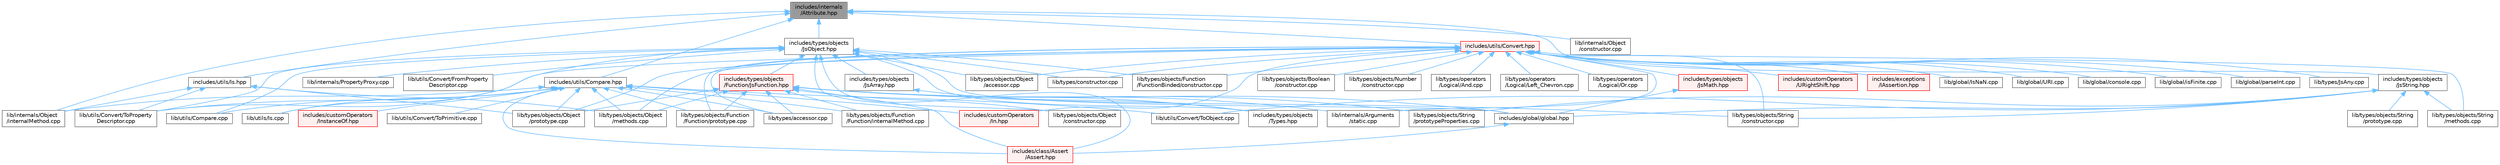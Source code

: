 digraph "includes/internals/Attribute.hpp"
{
 // LATEX_PDF_SIZE
  bgcolor="transparent";
  edge [fontname=Helvetica,fontsize=10,labelfontname=Helvetica,labelfontsize=10];
  node [fontname=Helvetica,fontsize=10,shape=box,height=0.2,width=0.4];
  Node1 [id="Node000001",label="includes/internals\l/Attribute.hpp",height=0.2,width=0.4,color="gray40", fillcolor="grey60", style="filled", fontcolor="black",tooltip=" "];
  Node1 -> Node2 [id="edge1_Node000001_Node000002",dir="back",color="steelblue1",style="solid",tooltip=" "];
  Node2 [id="Node000002",label="includes/types/objects\l/JsObject.hpp",height=0.2,width=0.4,color="grey40", fillcolor="white", style="filled",URL="$JsObject_8hpp.html",tooltip=" "];
  Node2 -> Node3 [id="edge2_Node000002_Node000003",dir="back",color="steelblue1",style="solid",tooltip=" "];
  Node3 [id="Node000003",label="includes/class/Assert\l/Assert.hpp",height=0.2,width=0.4,color="red", fillcolor="#FFF0F0", style="filled",URL="$Assert_8hpp.html",tooltip=" "];
  Node2 -> Node5 [id="edge3_Node000002_Node000005",dir="back",color="steelblue1",style="solid",tooltip=" "];
  Node5 [id="Node000005",label="includes/global/global.hpp",height=0.2,width=0.4,color="grey40", fillcolor="white", style="filled",URL="$global_8hpp.html",tooltip=" "];
  Node5 -> Node3 [id="edge4_Node000005_Node000003",dir="back",color="steelblue1",style="solid",tooltip=" "];
  Node2 -> Node6 [id="edge5_Node000002_Node000006",dir="back",color="steelblue1",style="solid",tooltip=" "];
  Node6 [id="Node000006",label="includes/types/objects\l/Function/JsFunction.hpp",height=0.2,width=0.4,color="red", fillcolor="#FFF0F0", style="filled",URL="$Function_2JsFunction_8hpp.html",tooltip=" "];
  Node6 -> Node3 [id="edge6_Node000006_Node000003",dir="back",color="steelblue1",style="solid",tooltip=" "];
  Node6 -> Node5 [id="edge7_Node000006_Node000005",dir="back",color="steelblue1",style="solid",tooltip=" "];
  Node6 -> Node8 [id="edge8_Node000006_Node000008",dir="back",color="steelblue1",style="solid",tooltip=" "];
  Node8 [id="Node000008",label="includes/types/objects\l/Types.hpp",height=0.2,width=0.4,color="grey40", fillcolor="white", style="filled",URL="$objects_2Types_8hpp.html",tooltip=" "];
  Node6 -> Node12 [id="edge9_Node000006_Node000012",dir="back",color="steelblue1",style="solid",tooltip=" "];
  Node12 [id="Node000012",label="lib/internals/Arguments\l/static.cpp",height=0.2,width=0.4,color="grey40", fillcolor="white", style="filled",URL="$internals_2Arguments_2static_8cpp.html",tooltip=" "];
  Node6 -> Node13 [id="edge10_Node000006_Node000013",dir="back",color="steelblue1",style="solid",tooltip=" "];
  Node13 [id="Node000013",label="lib/types/accessor.cpp",height=0.2,width=0.4,color="grey40", fillcolor="white", style="filled",URL="$types_2accessor_8cpp.html",tooltip=" "];
  Node6 -> Node17 [id="edge11_Node000006_Node000017",dir="back",color="steelblue1",style="solid",tooltip=" "];
  Node17 [id="Node000017",label="lib/types/objects/Function\l/Function/internalMethod.cpp",height=0.2,width=0.4,color="grey40", fillcolor="white", style="filled",URL="$types_2objects_2Function_2Function_2internalMethod_8cpp.html",tooltip=" "];
  Node6 -> Node9 [id="edge12_Node000006_Node000009",dir="back",color="steelblue1",style="solid",tooltip=" "];
  Node9 [id="Node000009",label="lib/types/objects/Function\l/Function/prototype.cpp",height=0.2,width=0.4,color="grey40", fillcolor="white", style="filled",URL="$Function_2Function_2prototype_8cpp.html",tooltip=" "];
  Node6 -> Node20 [id="edge13_Node000006_Node000020",dir="back",color="steelblue1",style="solid",tooltip=" "];
  Node20 [id="Node000020",label="lib/types/objects/Object\l/constructor.cpp",height=0.2,width=0.4,color="grey40", fillcolor="white", style="filled",URL="$types_2objects_2Object_2constructor_8cpp.html",tooltip=" "];
  Node6 -> Node21 [id="edge14_Node000006_Node000021",dir="back",color="steelblue1",style="solid",tooltip=" "];
  Node21 [id="Node000021",label="lib/types/objects/Object\l/methods.cpp",height=0.2,width=0.4,color="grey40", fillcolor="white", style="filled",URL="$Object_2methods_8cpp.html",tooltip=" "];
  Node6 -> Node22 [id="edge15_Node000006_Node000022",dir="back",color="steelblue1",style="solid",tooltip=" "];
  Node22 [id="Node000022",label="lib/types/objects/Object\l/prototype.cpp",height=0.2,width=0.4,color="grey40", fillcolor="white", style="filled",URL="$Object_2prototype_8cpp.html",tooltip=" "];
  Node6 -> Node24 [id="edge16_Node000006_Node000024",dir="back",color="steelblue1",style="solid",tooltip=" "];
  Node24 [id="Node000024",label="lib/types/objects/String\l/constructor.cpp",height=0.2,width=0.4,color="grey40", fillcolor="white", style="filled",URL="$types_2objects_2String_2constructor_8cpp.html",tooltip=" "];
  Node6 -> Node25 [id="edge17_Node000006_Node000025",dir="back",color="steelblue1",style="solid",tooltip=" "];
  Node25 [id="Node000025",label="lib/types/objects/String\l/prototypeProperties.cpp",height=0.2,width=0.4,color="grey40", fillcolor="white", style="filled",URL="$String_2prototypeProperties_8cpp.html",tooltip=" "];
  Node2 -> Node26 [id="edge18_Node000002_Node000026",dir="back",color="steelblue1",style="solid",tooltip=" "];
  Node26 [id="Node000026",label="includes/types/objects\l/JsArray.hpp",height=0.2,width=0.4,color="grey40", fillcolor="white", style="filled",URL="$JsArray_8hpp.html",tooltip=" "];
  Node26 -> Node8 [id="edge19_Node000026_Node000008",dir="back",color="steelblue1",style="solid",tooltip=" "];
  Node2 -> Node8 [id="edge20_Node000002_Node000008",dir="back",color="steelblue1",style="solid",tooltip=" "];
  Node2 -> Node27 [id="edge21_Node000002_Node000027",dir="back",color="steelblue1",style="solid",tooltip=" "];
  Node27 [id="Node000027",label="lib/internals/PropertyProxy.cpp",height=0.2,width=0.4,color="grey40", fillcolor="white", style="filled",URL="$PropertyProxy_8cpp.html",tooltip=" "];
  Node2 -> Node28 [id="edge22_Node000002_Node000028",dir="back",color="steelblue1",style="solid",tooltip=" "];
  Node28 [id="Node000028",label="lib/types/constructor.cpp",height=0.2,width=0.4,color="grey40", fillcolor="white", style="filled",URL="$types_2constructor_8cpp.html",tooltip=" "];
  Node2 -> Node10 [id="edge23_Node000002_Node000010",dir="back",color="steelblue1",style="solid",tooltip=" "];
  Node10 [id="Node000010",label="lib/types/objects/Function\l/FunctionBinded/constructor.cpp",height=0.2,width=0.4,color="grey40", fillcolor="white", style="filled",URL="$types_2objects_2Function_2FunctionBinded_2constructor_8cpp.html",tooltip=" "];
  Node2 -> Node29 [id="edge24_Node000002_Node000029",dir="back",color="steelblue1",style="solid",tooltip=" "];
  Node29 [id="Node000029",label="lib/types/objects/Object\l/accessor.cpp",height=0.2,width=0.4,color="grey40", fillcolor="white", style="filled",URL="$types_2objects_2Object_2accessor_8cpp.html",tooltip=" "];
  Node2 -> Node20 [id="edge25_Node000002_Node000020",dir="back",color="steelblue1",style="solid",tooltip=" "];
  Node2 -> Node30 [id="edge26_Node000002_Node000030",dir="back",color="steelblue1",style="solid",tooltip=" "];
  Node30 [id="Node000030",label="lib/utils/Compare.cpp",height=0.2,width=0.4,color="grey40", fillcolor="white", style="filled",URL="$Compare_8cpp.html",tooltip=" "];
  Node2 -> Node31 [id="edge27_Node000002_Node000031",dir="back",color="steelblue1",style="solid",tooltip=" "];
  Node31 [id="Node000031",label="lib/utils/Convert/FromProperty\lDescriptor.cpp",height=0.2,width=0.4,color="grey40", fillcolor="white", style="filled",URL="$FromPropertyDescriptor_8cpp.html",tooltip=" "];
  Node2 -> Node32 [id="edge28_Node000002_Node000032",dir="back",color="steelblue1",style="solid",tooltip=" "];
  Node32 [id="Node000032",label="lib/utils/Convert/ToProperty\lDescriptor.cpp",height=0.2,width=0.4,color="grey40", fillcolor="white", style="filled",URL="$ToPropertyDescriptor_8cpp.html",tooltip=" "];
  Node2 -> Node33 [id="edge29_Node000002_Node000033",dir="back",color="steelblue1",style="solid",tooltip=" "];
  Node33 [id="Node000033",label="lib/utils/Is.cpp",height=0.2,width=0.4,color="grey40", fillcolor="white", style="filled",URL="$Is_8cpp.html",tooltip=" "];
  Node1 -> Node34 [id="edge30_Node000001_Node000034",dir="back",color="steelblue1",style="solid",tooltip=" "];
  Node34 [id="Node000034",label="includes/types/objects\l/JsString.hpp",height=0.2,width=0.4,color="grey40", fillcolor="white", style="filled",URL="$JsString_8hpp.html",tooltip=" "];
  Node34 -> Node5 [id="edge31_Node000034_Node000005",dir="back",color="steelblue1",style="solid",tooltip=" "];
  Node34 -> Node24 [id="edge32_Node000034_Node000024",dir="back",color="steelblue1",style="solid",tooltip=" "];
  Node34 -> Node35 [id="edge33_Node000034_Node000035",dir="back",color="steelblue1",style="solid",tooltip=" "];
  Node35 [id="Node000035",label="lib/types/objects/String\l/methods.cpp",height=0.2,width=0.4,color="grey40", fillcolor="white", style="filled",URL="$String_2methods_8cpp.html",tooltip=" "];
  Node34 -> Node36 [id="edge34_Node000034_Node000036",dir="back",color="steelblue1",style="solid",tooltip=" "];
  Node36 [id="Node000036",label="lib/types/objects/String\l/prototype.cpp",height=0.2,width=0.4,color="grey40", fillcolor="white", style="filled",URL="$String_2prototype_8cpp.html",tooltip=" "];
  Node34 -> Node25 [id="edge35_Node000034_Node000025",dir="back",color="steelblue1",style="solid",tooltip=" "];
  Node34 -> Node37 [id="edge36_Node000034_Node000037",dir="back",color="steelblue1",style="solid",tooltip=" "];
  Node37 [id="Node000037",label="lib/utils/Convert/ToObject.cpp",height=0.2,width=0.4,color="grey40", fillcolor="white", style="filled",URL="$ToObject_8cpp.html",tooltip=" "];
  Node1 -> Node38 [id="edge37_Node000001_Node000038",dir="back",color="steelblue1",style="solid",tooltip=" "];
  Node38 [id="Node000038",label="includes/utils/Compare.hpp",height=0.2,width=0.4,color="grey40", fillcolor="white", style="filled",URL="$Compare_8hpp.html",tooltip=" "];
  Node38 -> Node3 [id="edge38_Node000038_Node000003",dir="back",color="steelblue1",style="solid",tooltip=" "];
  Node38 -> Node39 [id="edge39_Node000038_Node000039",dir="back",color="steelblue1",style="solid",tooltip=" "];
  Node39 [id="Node000039",label="includes/customOperators\l/In.hpp",height=0.2,width=0.4,color="red", fillcolor="#FFF0F0", style="filled",URL="$In_8hpp.html",tooltip=" "];
  Node38 -> Node41 [id="edge40_Node000038_Node000041",dir="back",color="steelblue1",style="solid",tooltip=" "];
  Node41 [id="Node000041",label="includes/customOperators\l/InstanceOf.hpp",height=0.2,width=0.4,color="red", fillcolor="#FFF0F0", style="filled",URL="$InstanceOf_8hpp.html",tooltip=" "];
  Node38 -> Node42 [id="edge41_Node000038_Node000042",dir="back",color="steelblue1",style="solid",tooltip=" "];
  Node42 [id="Node000042",label="lib/internals/Object\l/internalMethod.cpp",height=0.2,width=0.4,color="grey40", fillcolor="white", style="filled",URL="$internals_2Object_2internalMethod_8cpp.html",tooltip=" "];
  Node38 -> Node13 [id="edge42_Node000038_Node000013",dir="back",color="steelblue1",style="solid",tooltip=" "];
  Node38 -> Node17 [id="edge43_Node000038_Node000017",dir="back",color="steelblue1",style="solid",tooltip=" "];
  Node38 -> Node9 [id="edge44_Node000038_Node000009",dir="back",color="steelblue1",style="solid",tooltip=" "];
  Node38 -> Node21 [id="edge45_Node000038_Node000021",dir="back",color="steelblue1",style="solid",tooltip=" "];
  Node38 -> Node22 [id="edge46_Node000038_Node000022",dir="back",color="steelblue1",style="solid",tooltip=" "];
  Node38 -> Node30 [id="edge47_Node000038_Node000030",dir="back",color="steelblue1",style="solid",tooltip=" "];
  Node38 -> Node37 [id="edge48_Node000038_Node000037",dir="back",color="steelblue1",style="solid",tooltip=" "];
  Node38 -> Node43 [id="edge49_Node000038_Node000043",dir="back",color="steelblue1",style="solid",tooltip=" "];
  Node43 [id="Node000043",label="lib/utils/Convert/ToPrimitive.cpp",height=0.2,width=0.4,color="grey40", fillcolor="white", style="filled",URL="$ToPrimitive_8cpp.html",tooltip=" "];
  Node38 -> Node32 [id="edge50_Node000038_Node000032",dir="back",color="steelblue1",style="solid",tooltip=" "];
  Node38 -> Node33 [id="edge51_Node000038_Node000033",dir="back",color="steelblue1",style="solid",tooltip=" "];
  Node1 -> Node44 [id="edge52_Node000001_Node000044",dir="back",color="steelblue1",style="solid",tooltip=" "];
  Node44 [id="Node000044",label="includes/utils/Convert.hpp",height=0.2,width=0.4,color="red", fillcolor="#FFF0F0", style="filled",URL="$Convert_8hpp.html",tooltip=" "];
  Node44 -> Node39 [id="edge53_Node000044_Node000039",dir="back",color="steelblue1",style="solid",tooltip=" "];
  Node44 -> Node45 [id="edge54_Node000044_Node000045",dir="back",color="steelblue1",style="solid",tooltip=" "];
  Node45 [id="Node000045",label="includes/customOperators\l/URightShift.hpp",height=0.2,width=0.4,color="red", fillcolor="#FFF0F0", style="filled",URL="$URightShift_8hpp.html",tooltip=" "];
  Node44 -> Node46 [id="edge55_Node000044_Node000046",dir="back",color="steelblue1",style="solid",tooltip=" "];
  Node46 [id="Node000046",label="includes/exceptions\l/IAssertion.hpp",height=0.2,width=0.4,color="red", fillcolor="#FFF0F0", style="filled",URL="$IAssertion_8hpp.html",tooltip=" "];
  Node44 -> Node49 [id="edge56_Node000044_Node000049",dir="back",color="steelblue1",style="solid",tooltip=" "];
  Node49 [id="Node000049",label="includes/types/objects\l/JsMath.hpp",height=0.2,width=0.4,color="red", fillcolor="#FFF0F0", style="filled",URL="$JsMath_8hpp.html",tooltip=" "];
  Node49 -> Node5 [id="edge57_Node000049_Node000005",dir="back",color="steelblue1",style="solid",tooltip=" "];
  Node44 -> Node51 [id="edge58_Node000044_Node000051",dir="back",color="steelblue1",style="solid",tooltip=" "];
  Node51 [id="Node000051",label="lib/global/IsNaN.cpp",height=0.2,width=0.4,color="grey40", fillcolor="white", style="filled",URL="$IsNaN_8cpp.html",tooltip=" "];
  Node44 -> Node52 [id="edge59_Node000044_Node000052",dir="back",color="steelblue1",style="solid",tooltip=" "];
  Node52 [id="Node000052",label="lib/global/URI.cpp",height=0.2,width=0.4,color="grey40", fillcolor="white", style="filled",URL="$URI_8cpp.html",tooltip=" "];
  Node44 -> Node53 [id="edge60_Node000044_Node000053",dir="back",color="steelblue1",style="solid",tooltip=" "];
  Node53 [id="Node000053",label="lib/global/console.cpp",height=0.2,width=0.4,color="grey40", fillcolor="white", style="filled",URL="$console_8cpp.html",tooltip=" "];
  Node44 -> Node54 [id="edge61_Node000044_Node000054",dir="back",color="steelblue1",style="solid",tooltip=" "];
  Node54 [id="Node000054",label="lib/global/isFinite.cpp",height=0.2,width=0.4,color="grey40", fillcolor="white", style="filled",URL="$isFinite_8cpp.html",tooltip=" "];
  Node44 -> Node55 [id="edge62_Node000044_Node000055",dir="back",color="steelblue1",style="solid",tooltip=" "];
  Node55 [id="Node000055",label="lib/global/parseInt.cpp",height=0.2,width=0.4,color="grey40", fillcolor="white", style="filled",URL="$parseInt_8cpp.html",tooltip=" "];
  Node44 -> Node12 [id="edge63_Node000044_Node000012",dir="back",color="steelblue1",style="solid",tooltip=" "];
  Node44 -> Node56 [id="edge64_Node000044_Node000056",dir="back",color="steelblue1",style="solid",tooltip=" "];
  Node56 [id="Node000056",label="lib/types/JsAny.cpp",height=0.2,width=0.4,color="grey40", fillcolor="white", style="filled",URL="$JsAny_8cpp.html",tooltip=" "];
  Node44 -> Node13 [id="edge65_Node000044_Node000013",dir="back",color="steelblue1",style="solid",tooltip=" "];
  Node44 -> Node28 [id="edge66_Node000044_Node000028",dir="back",color="steelblue1",style="solid",tooltip=" "];
  Node44 -> Node57 [id="edge67_Node000044_Node000057",dir="back",color="steelblue1",style="solid",tooltip=" "];
  Node57 [id="Node000057",label="lib/types/objects/Boolean\l/constructor.cpp",height=0.2,width=0.4,color="grey40", fillcolor="white", style="filled",URL="$types_2objects_2Boolean_2constructor_8cpp.html",tooltip=" "];
  Node44 -> Node9 [id="edge68_Node000044_Node000009",dir="back",color="steelblue1",style="solid",tooltip=" "];
  Node44 -> Node10 [id="edge69_Node000044_Node000010",dir="back",color="steelblue1",style="solid",tooltip=" "];
  Node44 -> Node58 [id="edge70_Node000044_Node000058",dir="back",color="steelblue1",style="solid",tooltip=" "];
  Node58 [id="Node000058",label="lib/types/objects/Number\l/constructor.cpp",height=0.2,width=0.4,color="grey40", fillcolor="white", style="filled",URL="$types_2objects_2Number_2constructor_8cpp.html",tooltip=" "];
  Node44 -> Node29 [id="edge71_Node000044_Node000029",dir="back",color="steelblue1",style="solid",tooltip=" "];
  Node44 -> Node21 [id="edge72_Node000044_Node000021",dir="back",color="steelblue1",style="solid",tooltip=" "];
  Node44 -> Node22 [id="edge73_Node000044_Node000022",dir="back",color="steelblue1",style="solid",tooltip=" "];
  Node44 -> Node24 [id="edge74_Node000044_Node000024",dir="back",color="steelblue1",style="solid",tooltip=" "];
  Node44 -> Node35 [id="edge75_Node000044_Node000035",dir="back",color="steelblue1",style="solid",tooltip=" "];
  Node44 -> Node59 [id="edge76_Node000044_Node000059",dir="back",color="steelblue1",style="solid",tooltip=" "];
  Node59 [id="Node000059",label="lib/types/operators\l/Logical/And.cpp",height=0.2,width=0.4,color="grey40", fillcolor="white", style="filled",URL="$Logical_2And_8cpp.html",tooltip=" "];
  Node44 -> Node60 [id="edge77_Node000044_Node000060",dir="back",color="steelblue1",style="solid",tooltip=" "];
  Node60 [id="Node000060",label="lib/types/operators\l/Logical/Left_Chevron.cpp",height=0.2,width=0.4,color="grey40", fillcolor="white", style="filled",URL="$Left__Chevron_8cpp.html",tooltip=" "];
  Node44 -> Node61 [id="edge78_Node000044_Node000061",dir="back",color="steelblue1",style="solid",tooltip=" "];
  Node61 [id="Node000061",label="lib/types/operators\l/Logical/Or.cpp",height=0.2,width=0.4,color="grey40", fillcolor="white", style="filled",URL="$Logical_2Or_8cpp.html",tooltip=" "];
  Node44 -> Node32 [id="edge79_Node000044_Node000032",dir="back",color="steelblue1",style="solid",tooltip=" "];
  Node1 -> Node84 [id="edge80_Node000001_Node000084",dir="back",color="steelblue1",style="solid",tooltip=" "];
  Node84 [id="Node000084",label="includes/utils/Is.hpp",height=0.2,width=0.4,color="grey40", fillcolor="white", style="filled",URL="$Is_8hpp.html",tooltip=" "];
  Node84 -> Node42 [id="edge81_Node000084_Node000042",dir="back",color="steelblue1",style="solid",tooltip=" "];
  Node84 -> Node21 [id="edge82_Node000084_Node000021",dir="back",color="steelblue1",style="solid",tooltip=" "];
  Node84 -> Node22 [id="edge83_Node000084_Node000022",dir="back",color="steelblue1",style="solid",tooltip=" "];
  Node84 -> Node32 [id="edge84_Node000084_Node000032",dir="back",color="steelblue1",style="solid",tooltip=" "];
  Node1 -> Node85 [id="edge85_Node000001_Node000085",dir="back",color="steelblue1",style="solid",tooltip=" "];
  Node85 [id="Node000085",label="lib/internals/Object\l/constructor.cpp",height=0.2,width=0.4,color="grey40", fillcolor="white", style="filled",URL="$internals_2Object_2constructor_8cpp.html",tooltip=" "];
  Node1 -> Node42 [id="edge86_Node000001_Node000042",dir="back",color="steelblue1",style="solid",tooltip=" "];
}
